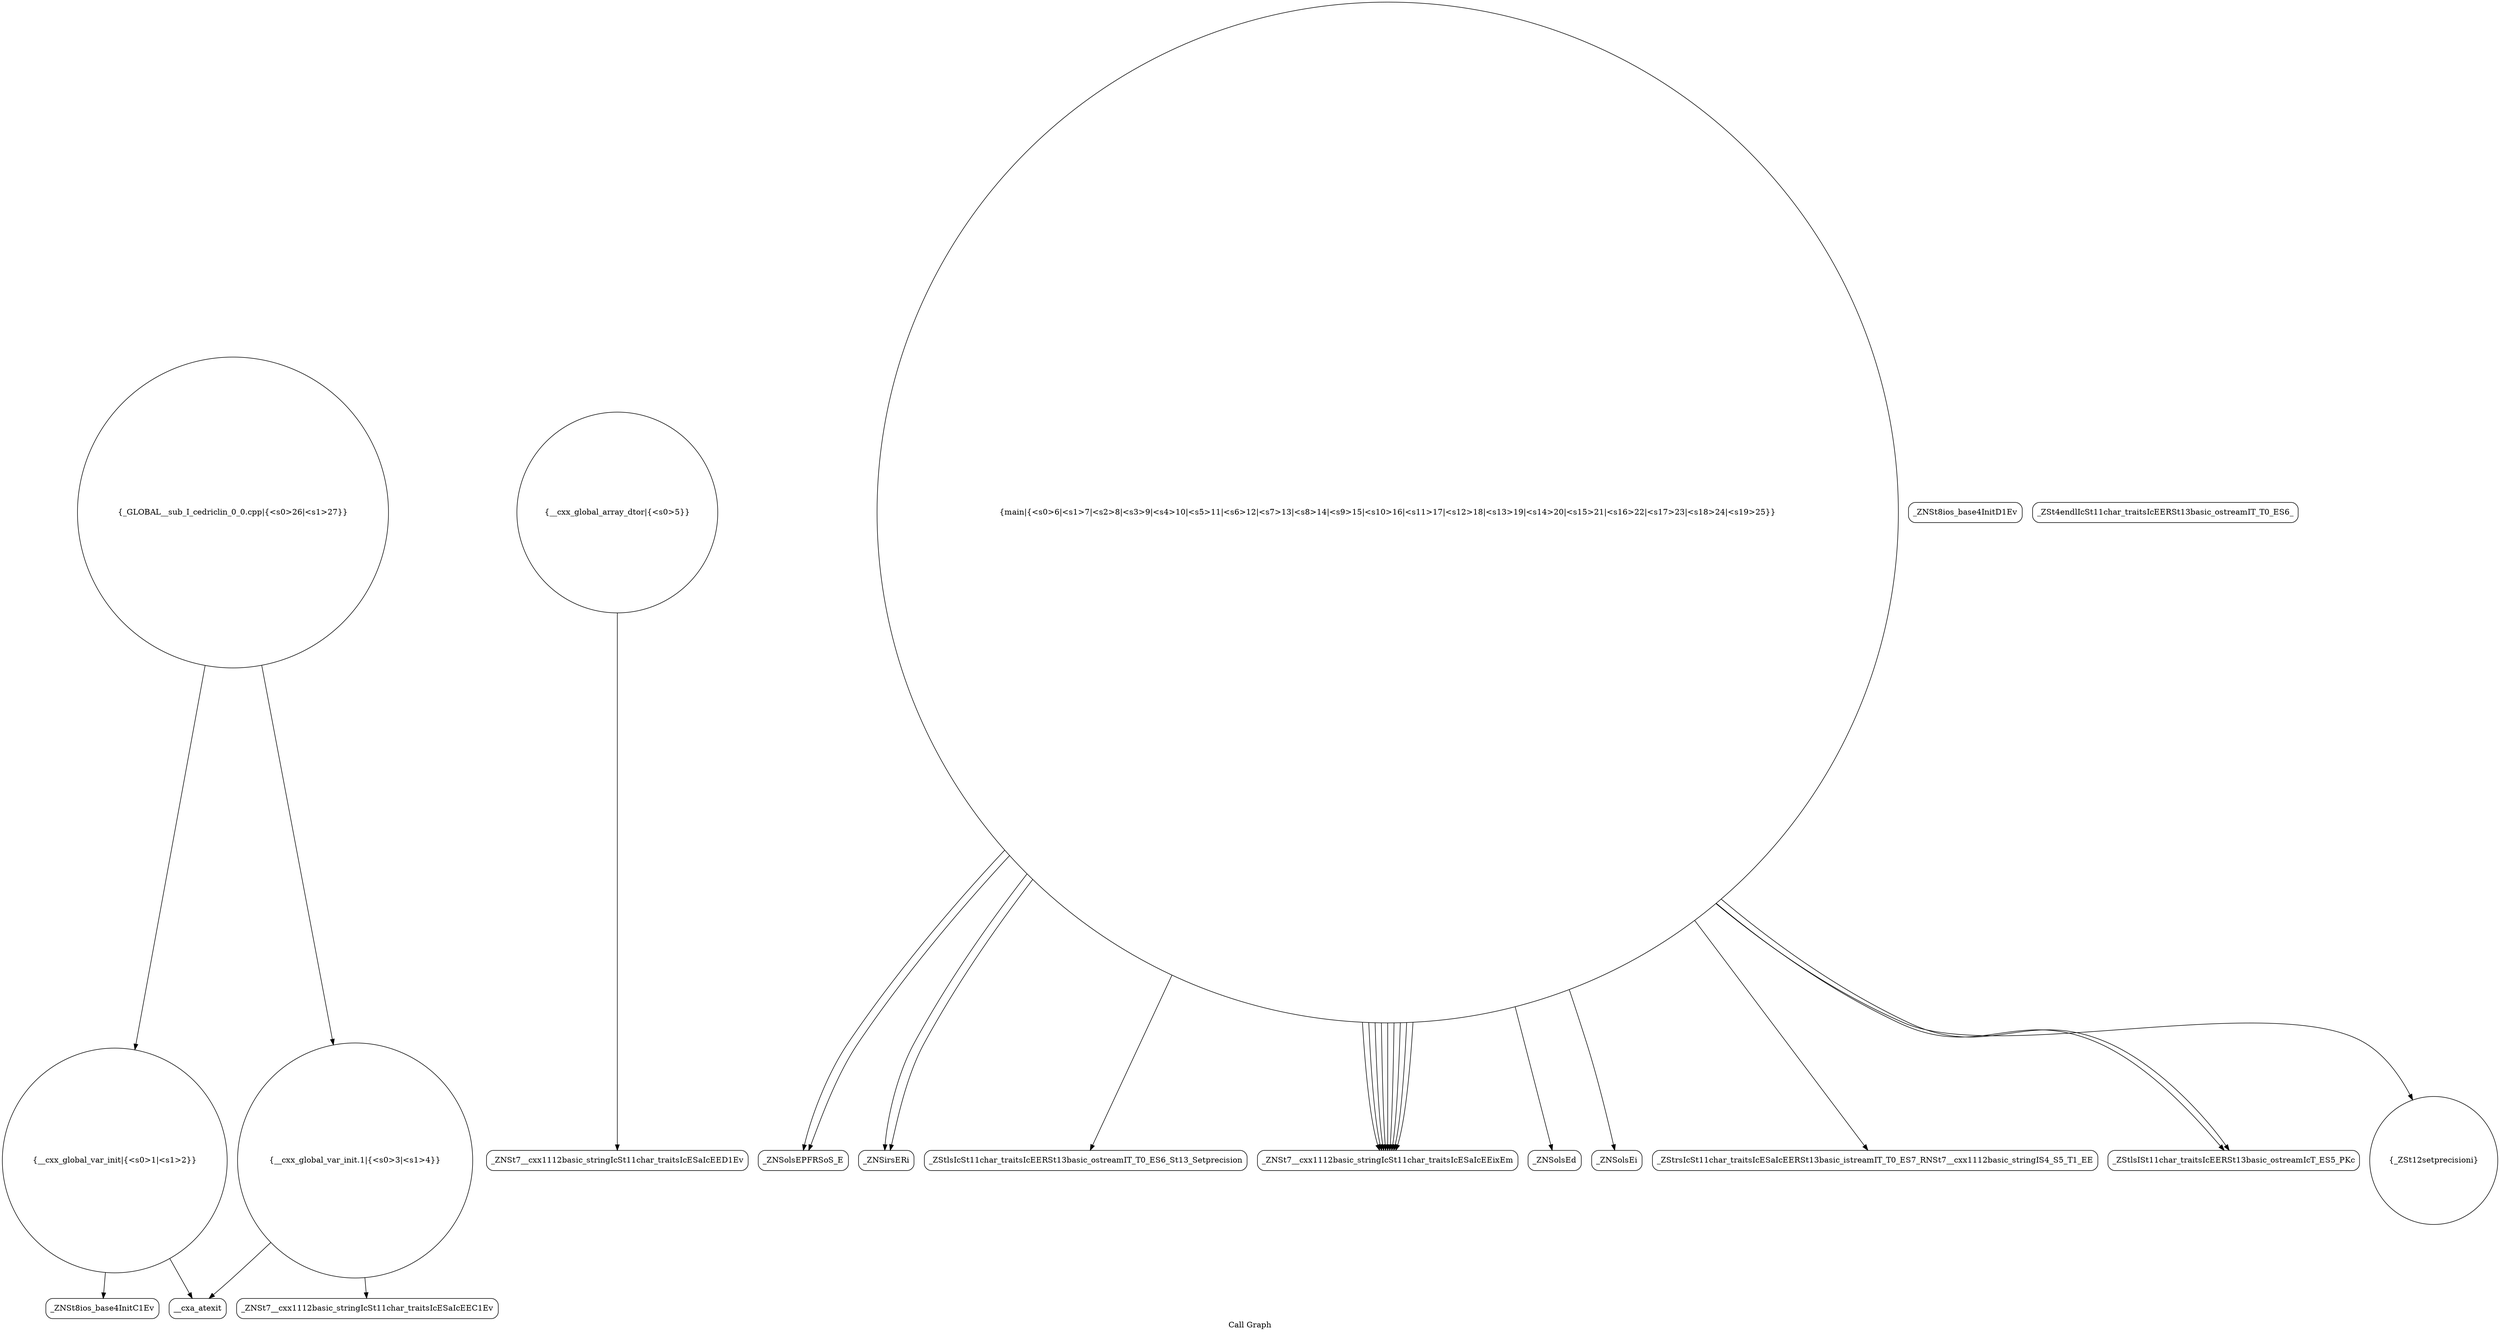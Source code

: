 digraph "Call Graph" {
	label="Call Graph";

	Node0x5591a7fac8a0 [shape=record,shape=circle,label="{__cxx_global_var_init|{<s0>1|<s1>2}}"];
	Node0x5591a7fac8a0:s0 -> Node0x5591a7facd30[color=black];
	Node0x5591a7fac8a0:s1 -> Node0x5591a7face30[color=black];
	Node0x5591a7fad030 [shape=record,shape=Mrecord,label="{_ZNSt7__cxx1112basic_stringIcSt11char_traitsIcESaIcEED1Ev}"];
	Node0x5591a7fad3b0 [shape=record,shape=Mrecord,label="{_ZNSolsEPFRSoS_E}"];
	Node0x5591a7facdb0 [shape=record,shape=Mrecord,label="{_ZNSt8ios_base4InitD1Ev}"];
	Node0x5591a7fad130 [shape=record,shape=Mrecord,label="{_ZNSirsERi}"];
	Node0x5591a7fad4b0 [shape=record,shape=Mrecord,label="{_ZStlsIcSt11char_traitsIcEERSt13basic_ostreamIT_T0_ES6_St13_Setprecision}"];
	Node0x5591a7faceb0 [shape=record,shape=circle,label="{__cxx_global_var_init.1|{<s0>3|<s1>4}}"];
	Node0x5591a7faceb0:s0 -> Node0x5591a7facf30[color=black];
	Node0x5591a7faceb0:s1 -> Node0x5591a7face30[color=black];
	Node0x5591a7fad230 [shape=record,shape=Mrecord,label="{_ZNSt7__cxx1112basic_stringIcSt11char_traitsIcESaIcEEixEm}"];
	Node0x5591a7fad5b0 [shape=record,shape=Mrecord,label="{_ZNSolsEd}"];
	Node0x5591a7facfb0 [shape=record,shape=circle,label="{__cxx_global_array_dtor|{<s0>5}}"];
	Node0x5591a7facfb0:s0 -> Node0x5591a7fad030[color=black];
	Node0x5591a7fad330 [shape=record,shape=Mrecord,label="{_ZNSolsEi}"];
	Node0x5591a7facd30 [shape=record,shape=Mrecord,label="{_ZNSt8ios_base4InitC1Ev}"];
	Node0x5591a7fad0b0 [shape=record,shape=circle,label="{main|{<s0>6|<s1>7|<s2>8|<s3>9|<s4>10|<s5>11|<s6>12|<s7>13|<s8>14|<s9>15|<s10>16|<s11>17|<s12>18|<s13>19|<s14>20|<s15>21|<s16>22|<s17>23|<s18>24|<s19>25}}"];
	Node0x5591a7fad0b0:s0 -> Node0x5591a7fad130[color=black];
	Node0x5591a7fad0b0:s1 -> Node0x5591a7fad130[color=black];
	Node0x5591a7fad0b0:s2 -> Node0x5591a7fad1b0[color=black];
	Node0x5591a7fad0b0:s3 -> Node0x5591a7fad230[color=black];
	Node0x5591a7fad0b0:s4 -> Node0x5591a7fad230[color=black];
	Node0x5591a7fad0b0:s5 -> Node0x5591a7fad230[color=black];
	Node0x5591a7fad0b0:s6 -> Node0x5591a7fad230[color=black];
	Node0x5591a7fad0b0:s7 -> Node0x5591a7fad230[color=black];
	Node0x5591a7fad0b0:s8 -> Node0x5591a7fad230[color=black];
	Node0x5591a7fad0b0:s9 -> Node0x5591a7fad230[color=black];
	Node0x5591a7fad0b0:s10 -> Node0x5591a7fad230[color=black];
	Node0x5591a7fad0b0:s11 -> Node0x5591a7fad230[color=black];
	Node0x5591a7fad0b0:s12 -> Node0x5591a7fad2b0[color=black];
	Node0x5591a7fad0b0:s13 -> Node0x5591a7fad330[color=black];
	Node0x5591a7fad0b0:s14 -> Node0x5591a7fad2b0[color=black];
	Node0x5591a7fad0b0:s15 -> Node0x5591a7fad3b0[color=black];
	Node0x5591a7fad0b0:s16 -> Node0x5591a7fad530[color=black];
	Node0x5591a7fad0b0:s17 -> Node0x5591a7fad4b0[color=black];
	Node0x5591a7fad0b0:s18 -> Node0x5591a7fad5b0[color=black];
	Node0x5591a7fad0b0:s19 -> Node0x5591a7fad3b0[color=black];
	Node0x5591a7fad430 [shape=record,shape=Mrecord,label="{_ZSt4endlIcSt11char_traitsIcEERSt13basic_ostreamIT_T0_ES6_}"];
	Node0x5591a7face30 [shape=record,shape=Mrecord,label="{__cxa_atexit}"];
	Node0x5591a7fad1b0 [shape=record,shape=Mrecord,label="{_ZStrsIcSt11char_traitsIcESaIcEERSt13basic_istreamIT_T0_ES7_RNSt7__cxx1112basic_stringIS4_S5_T1_EE}"];
	Node0x5591a7fad530 [shape=record,shape=circle,label="{_ZSt12setprecisioni}"];
	Node0x5591a7facf30 [shape=record,shape=Mrecord,label="{_ZNSt7__cxx1112basic_stringIcSt11char_traitsIcESaIcEEC1Ev}"];
	Node0x5591a7fad2b0 [shape=record,shape=Mrecord,label="{_ZStlsISt11char_traitsIcEERSt13basic_ostreamIcT_ES5_PKc}"];
	Node0x5591a7fad630 [shape=record,shape=circle,label="{_GLOBAL__sub_I_cedriclin_0_0.cpp|{<s0>26|<s1>27}}"];
	Node0x5591a7fad630:s0 -> Node0x5591a7fac8a0[color=black];
	Node0x5591a7fad630:s1 -> Node0x5591a7faceb0[color=black];
}
